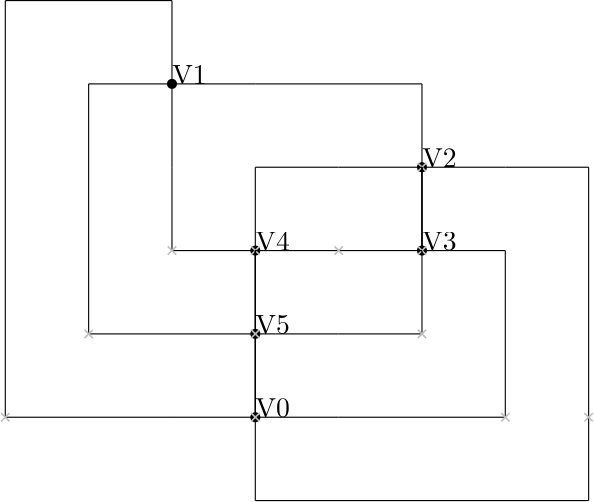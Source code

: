 <?xml version="1.0"?>
    <!DOCTYPE ipe SYSTEM "ipe.dtd">
    <ipe version="70005" creator="Ipe 7.1.4">
    <info created="D:20131106154934" modified="D:20131106160041"/>
    <preamble>\usepackage[english]{babel}</preamble>
    <ipestyle name="basic">
    <symbol name="arrow/arc(spx)">
    <path stroke="sym-stroke" fill="sym-stroke" pen="sym-pen">
    0 0 m
    -1 0.333 l
    -1 -0.333 l
    h
    </path>
    </symbol>
    <symbol name="arrow/farc(spx)">
    <path stroke="sym-stroke" fill="white" pen="sym-pen">
    0 0 m
    -1 0.333 l
    -1 -0.333 l
    h
    </path>
    </symbol>
    <symbol name="mark/circle(sx)" transformations="translations">
    <path fill="sym-stroke">
    0.6 0 0 0.6 0 0 e
    0.4 0 0 0.4 0 0 e
    </path>
    </symbol>
    <symbol name="mark/disk(sx)" transformations="translations">
    <path fill="sym-stroke">
    0.6 0 0 0.6 0 0 e
    </path>
    </symbol>
    <symbol name="mark/fdisk(sfx)" transformations="translations">
    <group>
    <path fill="sym-fill">
    0.5 0 0 0.5 0 0 e
    </path>
    <path fill="sym-stroke" fillrule="eofill">
    0.6 0 0 0.6 0 0 e
    0.4 0 0 0.4 0 0 e
    </path>
    </group>
    </symbol>
    <symbol name="mark/box(sx)" transformations="translations">
    <path fill="sym-stroke" fillrule="eofill">
    -0.6 -0.6 m
    0.6 -0.6 l
    0.6 0.6 l
    -0.6 0.6 l
    h
    -0.4 -0.4 m
    0.4 -0.4 l
    0.4 0.4 l
    -0.4 0.4 l
    h
    </path>
    </symbol>
    <symbol name="mark/square(sx)" transformations="translations">
    <path fill="sym-stroke">
    -0.6 -0.6 m
    0.6 -0.6 l
    0.6 0.6 l
    -0.6 0.6 l
    h
    </path>
    </symbol>
    <symbol name="mark/fsquare(sfx)" transformations="translations">
    <group>
    <path fill="sym-fill">
    -0.5 -0.5 m
    0.5 -0.5 l
    0.5 0.5 l
    -0.5 0.5 l
    h
    </path>
    <path fill="sym-stroke" fillrule="eofill">
    -0.6 -0.6 m
    0.6 -0.6 l
    0.6 0.6 l
    -0.6 0.6 l
    h
    -0.4 -0.4 m
    0.4 -0.4 l
    0.4 0.4 l
    -0.4 0.4 l
    h
    </path>
    </group>
    </symbol>
    <symbol name="mark/cross(sx)" transformations="translations">
    <group>
    <path fill="sym-stroke">
    -0.43 -0.57 m
    0.57 0.43 l
    0.43 0.57 l
    -0.57 -0.43 l
    h
    </path>
    <path fill="sym-stroke">
    -0.43 0.57 m
    0.57 -0.43 l
    0.43 -0.57 l
    -0.57 0.43 l
    h
    </path>
    </group>
    </symbol>
    <symbol name="arrow/fnormal(spx)">
    <path stroke="sym-stroke" fill="white" pen="sym-pen">
    0 0 m
    -1 0.333 l
    -1 -0.333 l
    h
    </path>
    </symbol>
    <symbol name="arrow/pointed(spx)">
    <path stroke="sym-stroke" fill="sym-stroke" pen="sym-pen">
    0 0 m
    -1 0.333 l
    -0.8 0 l
    -1 -0.333 l
    h
    </path>
    </symbol>
    <symbol name="arrow/fpointed(spx)">
    <path stroke="sym-stroke" fill="white" pen="sym-pen">
    0 0 m
    -1 0.333 l
    -0.8 0 l
    -1 -0.333 l
    h
    </path>
    </symbol>
    <symbol name="arrow/linear(spx)">
    <path stroke="sym-stroke" pen="sym-pen">
    -1 0.333 m
    0 0 l
    -1 -0.333 l
    </path>
    </symbol>
    <symbol name="arrow/fdouble(spx)">
    <path stroke="sym-stroke" fill="white" pen="sym-pen">
    0 0 m
    -1 0.333 l
    -1 -0.333 l
    h
    -1 0 m
    -2 0.333 l
    -2 -0.333 l
    h
    </path>
    </symbol>
    <symbol name="arrow/double(spx)">
    <path stroke="sym-stroke" fill="sym-stroke" pen="sym-pen">
    0 0 m
    -1 0.333 l
    -1 -0.333 l
    h
    -1 0 m
    -2 0.333 l
    -2 -0.333 l
    h
    </path>
    </symbol>
    <pen name="heavier" value="0.8"/>
    <pen name="fat" value="1.2"/>
    <pen name="ultrafat" value="2"/>
    <symbolsize name="large" value="5"/>
    <symbolsize name="small" value="2"/>
    <symbolsize name="tiny" value="1.1"/>
    <arrowsize name="large" value="10"/>
    <arrowsize name="small" value="5"/>
    <arrowsize name="tiny" value="3"/>
    <color name="red" value="1 0 0"/>
    <color name="green" value="0 1 0"/>
    <color name="blue" value="0 0 1"/>
    <color name="yellow" value="1 1 0"/>
    <color name="orange" value="1 0.647 0"/>
    <color name="gold" value="1 0.843 0"/>
    <color name="purple" value="0.627 0.125 0.941"/>
    <color name="gray" value="0.745"/>
    <color name="brown" value="0.647 0.165 0.165"/>
    <color name="navy" value="0 0 0.502"/>
    <color name="pink" value="1 0.753 0.796"/>
    <color name="seagreen" value="0.18 0.545 0.341"/>
    <color name="turquoise" value="0.251 0.878 0.816"/>
    <color name="violet" value="0.933 0.51 0.933"/>
    <color name="darkblue" value="0 0 0.545"/>
    <color name="darkcyan" value="0 0.545 0.545"/>
    <color name="darkgray" value="0.663"/>
    <color name="darkgreen" value="0 0.392 0"/>
    <color name="darkmagenta" value="0.545 0 0.545"/>
    <color name="darkorange" value="1 0.549 0"/>
    <color name="darkred" value="0.545 0 0"/>
    <color name="lightblue" value="0.678 0.847 0.902"/>
    <color name="lightcyan" value="0.878 1 1"/>
    <color name="lightgray" value="0.827"/>
    <color name="lightgreen" value="0.565 0.933 0.565"/>
    <color name="lightyellow" value="1 1 0.878"/>
    <dashstyle name="dashed" value="[4] 0"/>
    <dashstyle name="dotted" value="[1 3] 0"/>
    <dashstyle name="dash dotted" value="[4 2 1 2] 0"/>
    <dashstyle name="dash dot dotted" value="[4 2 1 2 1 2] 0"/>
    <textsize name="large" value="\large"/>
    <textsize name="Large" value="\Large"/>
    <textsize name="LARGE" value="\LARGE"/>
    <textsize name="huge" value="\huge"/>
    <textsize name="Huge" value="\Huge"/>
    <textsize name="small" value="\small"/>
    <textsize name="footnote" value="\footnotesize"/>
    <textsize name="tiny" value="\tiny"/>
    <textstyle name="center" begin="\begin{center}" end="\end{center}"/>
    <textstyle name="itemize" begin="\begin{itemize}" end="\end{itemize}"/>
    <textstyle name="item" begin="\begin{itemize}\item{}" end="\end{itemize}"/>
    <gridsize name="4 pts" value="4"/>
    <gridsize name="8 pts (~3 mm)" value="8"/>
    <gridsize name="16 pts (~6 mm)" value="16"/>
    <gridsize name="32 pts (~12 mm)" value="32"/>
    <gridsize name="10 pts (~3.5 mm)" value="10"/>
    <gridsize name="20 pts (~7 mm)" value="20"/>
    <gridsize name="14 pts (~5 mm)" value="14"/>
    <gridsize name="28 pts (~10 mm)" value="28"/>
    <gridsize name="56 pts (~20 mm)" value="56"/>
    <anglesize name="90 deg" value="90"/>
    <anglesize name="60 deg" value="60"/>
    <anglesize name="45 deg" value="45"/>
    <anglesize name="30 deg" value="30"/>
    <anglesize name="22.5 deg" value="22.5"/>
    <tiling name="falling" angle="-60" step="4" width="1"/>
    <tiling name="rising" angle="30" step="4" width="1"/>
    <layout paper="1000 1000" origin="0 0" frame="1000 1000" skip="32" crop="yes"/>
    </ipestyle>
    <page>
    <layer name="alpha"/>
    <view layers="alpha" active="alpha"/>
<use name="mark/disk(sx)" pos="490 600" size="normal" stroke="black"/>
<text transformations="translations" pos="490 600" stroke="black" type="label" width="190" height="10" depth="0" valign="baseline" size="normal">V0</text><use name="mark/disk(sx)" pos="460 720" size="normal" stroke="black"/>
<text transformations="translations" pos="460 720" stroke="black" type="label" width="190" height="10" depth="0" valign="baseline" size="normal">V1</text><use name="mark/disk(sx)" pos="550 690" size="normal" stroke="black"/>
<text transformations="translations" pos="550 690" stroke="black" type="label" width="190" height="10" depth="0" valign="baseline" size="normal">V2</text><use name="mark/disk(sx)" pos="550 660" size="normal" stroke="black"/>
<text transformations="translations" pos="550 660" stroke="black" type="label" width="190" height="10" depth="0" valign="baseline" size="normal">V3</text><use name="mark/disk(sx)" pos="490 660" size="normal" stroke="black"/>
<text transformations="translations" pos="490 660" stroke="black" type="label" width="190" height="10" depth="0" valign="baseline" size="normal">V4</text><use name="mark/disk(sx)" pos="490 630" size="normal" stroke="black"/>
<text transformations="translations" pos="490 630" stroke="black" type="label" width="190" height="10" depth="0" valign="baseline" size="normal">V5</text><path stroke="black" pen="normal" dash="normal">
 490 600 m
 460 600 l
 </path>
<path stroke="black" pen="normal" dash="normal">
 460 600 m
 400 600 l
 </path>
<path stroke="black" pen="normal" dash="normal">
 460 720 m
 460 750 l
 </path>
<path stroke="black" pen="normal" dash="normal">
 460 750 m
 400 750 l
 </path>
<path stroke="black" pen="normal" dash="normal">
 400 600 m
 400 750 l
 </path>
<use name="mark/cross(sx)" pos="400 600" size="normal" stroke="gray"/>
<path stroke="black" pen="normal" dash="normal">
 490 600 m
 490 570 l
 </path>
<path stroke="black" pen="normal" dash="normal">
 490 570 m
 610 570 l
 </path>
<path stroke="black" pen="normal" dash="normal">
 550 690 m
 580 690 l
 </path>
<path stroke="black" pen="normal" dash="normal">
 580 690 m
 610 690 l
 </path>
<path stroke="black" pen="normal" dash="normal">
 610 570 m
 610 690 l
 </path>
<use name="mark/cross(sx)" pos="610 600" size="normal" stroke="gray"/>
<path stroke="black" pen="normal" dash="normal">
 490 600 m
 520 600 l
 </path>
<path stroke="black" pen="normal" dash="normal">
 520 600 m
 580 600 l
 </path>
<path stroke="black" pen="normal" dash="normal">
 550 660 m
 580 660 l
 </path>
<path stroke="black" pen="normal" dash="normal">
 580 660 m
 580 660 l
 </path>
<path stroke="black" pen="normal" dash="normal">
 580 600 m
 580 660 l
 </path>
<use name="mark/cross(sx)" pos="580 600" size="normal" stroke="gray"/>
<path stroke="black" pen="normal" dash="normal">
 490 600 m
 490 630 l
 </path>
<path stroke="black" pen="normal" dash="normal">
 490 630 m
 490 630 l
 </path>
<path stroke="black" pen="normal" dash="normal">
 490 630 m
 490 600 l
 </path>
<path stroke="black" pen="normal" dash="normal">
 490 600 m
 490 600 l
 </path>
<path stroke="black" pen="normal" dash="normal">
 490 630 m
 490 600 l
 </path>
<use name="mark/cross(sx)" pos="490 600" size="normal" stroke="gray"/>
<path stroke="black" pen="normal" dash="normal">
 460 720 m
 490 720 l
 </path>
<path stroke="black" pen="normal" dash="normal">
 490 720 m
 550 720 l
 </path>
<path stroke="black" pen="normal" dash="normal">
 550 690 m
 550 720 l
 </path>
<path stroke="black" pen="normal" dash="normal">
 550 720 m
 550 720 l
 </path>
<path stroke="black" pen="normal" dash="normal">
 550 720 m
 550 720 l
 </path>
<use name="mark/cross(sx)" pos="550 690" size="normal" stroke="gray"/>
<path stroke="black" pen="normal" dash="normal">
 460 720 m
 460 690 l
 </path>
<path stroke="black" pen="normal" dash="normal">
 460 690 m
 460 690 l
 </path>
<path stroke="black" pen="normal" dash="normal">
 490 660 m
 460 660 l
 </path>
<path stroke="black" pen="normal" dash="normal">
 460 660 m
 460 660 l
 </path>
<path stroke="black" pen="normal" dash="normal">
 460 690 m
 460 660 l
 </path>
<use name="mark/cross(sx)" pos="460 660" size="normal" stroke="gray"/>
<path stroke="black" pen="normal" dash="normal">
 460 720 m
 430 720 l
 </path>
<path stroke="black" pen="normal" dash="normal">
 430 720 m
 430 720 l
 </path>
<path stroke="black" pen="normal" dash="normal">
 490 630 m
 460 630 l
 </path>
<path stroke="black" pen="normal" dash="normal">
 460 630 m
 430 630 l
 </path>
<path stroke="black" pen="normal" dash="normal">
 430 720 m
 430 630 l
 </path>
<use name="mark/cross(sx)" pos="430 630" size="normal" stroke="gray"/>
<path stroke="black" pen="normal" dash="normal">
 550 690 m
 550 660 l
 </path>
<path stroke="black" pen="normal" dash="normal">
 550 660 m
 550 660 l
 </path>
<path stroke="black" pen="normal" dash="normal">
 550 660 m
 550 690 l
 </path>
<path stroke="black" pen="normal" dash="normal">
 550 690 m
 550 690 l
 </path>
<path stroke="black" pen="normal" dash="normal">
 550 660 m
 550 690 l
 </path>
<use name="mark/cross(sx)" pos="550 660" size="normal" stroke="gray"/>
<path stroke="black" pen="normal" dash="normal">
 550 690 m
 520 690 l
 </path>
<path stroke="black" pen="normal" dash="normal">
 520 690 m
 490 690 l
 </path>
<path stroke="black" pen="normal" dash="normal">
 490 660 m
 490 690 l
 </path>
<path stroke="black" pen="normal" dash="normal">
 490 690 m
 490 690 l
 </path>
<path stroke="black" pen="normal" dash="normal">
 490 690 m
 490 690 l
 </path>
<use name="mark/cross(sx)" pos="490 660" size="normal" stroke="gray"/>
<path stroke="black" pen="normal" dash="normal">
 550 660 m
 520 660 l
 </path>
<path stroke="black" pen="normal" dash="normal">
 520 660 m
 520 660 l
 </path>
<path stroke="black" pen="normal" dash="normal">
 490 660 m
 520 660 l
 </path>
<path stroke="black" pen="normal" dash="normal">
 520 660 m
 520 660 l
 </path>
<path stroke="black" pen="normal" dash="normal">
 520 660 m
 520 660 l
 </path>
<use name="mark/cross(sx)" pos="520 660" size="normal" stroke="gray"/>
<path stroke="black" pen="normal" dash="normal">
 550 660 m
 550 630 l
 </path>
<path stroke="black" pen="normal" dash="normal">
 550 630 m
 550 630 l
 </path>
<path stroke="black" pen="normal" dash="normal">
 490 630 m
 520 630 l
 </path>
<path stroke="black" pen="normal" dash="normal">
 520 630 m
 550 630 l
 </path>
<path stroke="black" pen="normal" dash="normal">
 550 630 m
 550 630 l
 </path>
<use name="mark/cross(sx)" pos="550 630" size="normal" stroke="gray"/>
<path stroke="black" pen="normal" dash="normal">
 490 660 m
 490 630 l
 </path>
<path stroke="black" pen="normal" dash="normal">
 490 630 m
 490 630 l
 </path>
<path stroke="black" pen="normal" dash="normal">
 490 630 m
 490 660 l
 </path>
<path stroke="black" pen="normal" dash="normal">
 490 660 m
 490 660 l
 </path>
<path stroke="black" pen="normal" dash="normal">
 490 630 m
 490 660 l
 </path>
<use name="mark/cross(sx)" pos="490 630" size="normal" stroke="gray"/>
</page>
</ipe>
